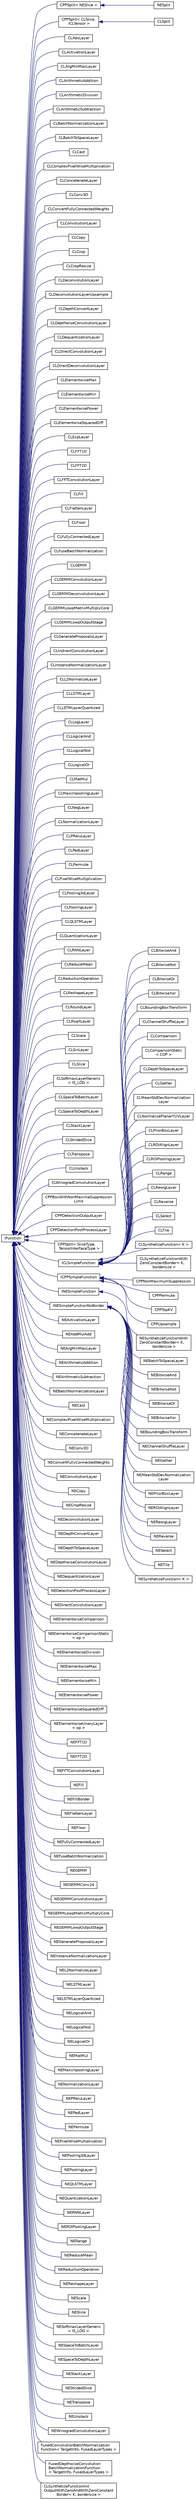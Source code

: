 digraph "Graphical Class Hierarchy"
{
 // LATEX_PDF_SIZE
  edge [fontname="Helvetica",fontsize="10",labelfontname="Helvetica",labelfontsize="10"];
  node [fontname="Helvetica",fontsize="10",shape=record];
  rankdir="LR";
  Node0 [label="IFunction",height=0.2,width=0.4,color="black", fillcolor="white", style="filled",URL="$classarm__compute_1_1_i_function.xhtml",tooltip="Base class for all functions."];
  Node0 -> Node1 [dir="back",color="midnightblue",fontsize="10",style="solid",fontname="Helvetica"];
  Node1 [label="CPPSplit\< NESlice \>",height=0.2,width=0.4,color="black", fillcolor="white", style="filled",URL="$classarm__compute_1_1_c_p_p_split.xhtml",tooltip=" "];
  Node1 -> Node2 [dir="back",color="midnightblue",fontsize="10",style="solid",fontname="Helvetica"];
  Node2 [label="NESplit",height=0.2,width=0.4,color="black", fillcolor="white", style="filled",URL="$classarm__compute_1_1_n_e_split.xhtml",tooltip="Basic function to split a tensor along a given axis."];
  Node0 -> Node3 [dir="back",color="midnightblue",fontsize="10",style="solid",fontname="Helvetica"];
  Node3 [label="CPPSplit\< CLSlice,\l ICLTensor \>",height=0.2,width=0.4,color="black", fillcolor="white", style="filled",URL="$classarm__compute_1_1_c_p_p_split.xhtml",tooltip=" "];
  Node3 -> Node4 [dir="back",color="midnightblue",fontsize="10",style="solid",fontname="Helvetica"];
  Node4 [label="CLSplit",height=0.2,width=0.4,color="black", fillcolor="white", style="filled",URL="$classarm__compute_1_1_c_l_split.xhtml",tooltip="Basic function to split a tensor along a given axis."];
  Node0 -> Node5 [dir="back",color="midnightblue",fontsize="10",style="solid",fontname="Helvetica"];
  Node5 [label="CLAbsLayer",height=0.2,width=0.4,color="black", fillcolor="white", style="filled",URL="$classarm__compute_1_1_c_l_abs_layer.xhtml",tooltip="Basic function to get the absolute value of an input tensor."];
  Node0 -> Node6 [dir="back",color="midnightblue",fontsize="10",style="solid",fontname="Helvetica"];
  Node6 [label="CLActivationLayer",height=0.2,width=0.4,color="black", fillcolor="white", style="filled",URL="$classarm__compute_1_1_c_l_activation_layer.xhtml",tooltip="Basic function to run opencl::kernels::ClActivationKernel."];
  Node0 -> Node7 [dir="back",color="midnightblue",fontsize="10",style="solid",fontname="Helvetica"];
  Node7 [label="CLArgMinMaxLayer",height=0.2,width=0.4,color="black", fillcolor="white", style="filled",URL="$classarm__compute_1_1_c_l_arg_min_max_layer.xhtml",tooltip="Function to calculate the index of the minimum or maximum values in a tensor based on an axis."];
  Node0 -> Node8 [dir="back",color="midnightblue",fontsize="10",style="solid",fontname="Helvetica"];
  Node8 [label="CLArithmeticAddition",height=0.2,width=0.4,color="black", fillcolor="white", style="filled",URL="$classarm__compute_1_1_c_l_arithmetic_addition.xhtml",tooltip="Basic function to run opencl::kernels::ClSaturatedArithmeticKernel for addition."];
  Node0 -> Node9 [dir="back",color="midnightblue",fontsize="10",style="solid",fontname="Helvetica"];
  Node9 [label="CLArithmeticDivision",height=0.2,width=0.4,color="black", fillcolor="white", style="filled",URL="$classarm__compute_1_1_c_l_arithmetic_division.xhtml",tooltip="Basic function to run opencl::kernels::ClSaturatedArithmeticKernel for division."];
  Node0 -> Node10 [dir="back",color="midnightblue",fontsize="10",style="solid",fontname="Helvetica"];
  Node10 [label="CLArithmeticSubtraction",height=0.2,width=0.4,color="black", fillcolor="white", style="filled",URL="$classarm__compute_1_1_c_l_arithmetic_subtraction.xhtml",tooltip="Basic function to run opencl::kernels::ClSaturatedArithmeticKernel for subtraction."];
  Node0 -> Node11 [dir="back",color="midnightblue",fontsize="10",style="solid",fontname="Helvetica"];
  Node11 [label="CLBatchNormalizationLayer",height=0.2,width=0.4,color="black", fillcolor="white", style="filled",URL="$classarm__compute_1_1_c_l_batch_normalization_layer.xhtml",tooltip="Basic function to run CLNormalizationLayerKernel and simulate a batch normalization layer."];
  Node0 -> Node12 [dir="back",color="midnightblue",fontsize="10",style="solid",fontname="Helvetica"];
  Node12 [label="CLBatchToSpaceLayer",height=0.2,width=0.4,color="black", fillcolor="white", style="filled",URL="$classarm__compute_1_1_c_l_batch_to_space_layer.xhtml",tooltip="Basic function to run CLBatchToSpaceLayerKernel."];
  Node0 -> Node13 [dir="back",color="midnightblue",fontsize="10",style="solid",fontname="Helvetica"];
  Node13 [label="CLCast",height=0.2,width=0.4,color="black", fillcolor="white", style="filled",URL="$classarm__compute_1_1_c_l_cast.xhtml",tooltip="Basic function to run opencl::kernels::ClCastKernel."];
  Node0 -> Node14 [dir="back",color="midnightblue",fontsize="10",style="solid",fontname="Helvetica"];
  Node14 [label="CLComplexPixelWiseMultiplication",height=0.2,width=0.4,color="black", fillcolor="white", style="filled",URL="$classarm__compute_1_1_c_l_complex_pixel_wise_multiplication.xhtml",tooltip="Basic function to run opencl::ClComplexMul."];
  Node0 -> Node15 [dir="back",color="midnightblue",fontsize="10",style="solid",fontname="Helvetica"];
  Node15 [label="CLConcatenateLayer",height=0.2,width=0.4,color="black", fillcolor="white", style="filled",URL="$classarm__compute_1_1_c_l_concatenate_layer.xhtml",tooltip="Basic function to execute concatenate tensors along a given axis."];
  Node0 -> Node16 [dir="back",color="midnightblue",fontsize="10",style="solid",fontname="Helvetica"];
  Node16 [label="CLConv3D",height=0.2,width=0.4,color="black", fillcolor="white", style="filled",URL="$classarm__compute_1_1_c_l_conv3_d.xhtml",tooltip="Basic function to compute the convolution3d layer."];
  Node0 -> Node17 [dir="back",color="midnightblue",fontsize="10",style="solid",fontname="Helvetica"];
  Node17 [label="CLConvertFullyConnectedWeights",height=0.2,width=0.4,color="black", fillcolor="white", style="filled",URL="$classarm__compute_1_1_c_l_convert_fully_connected_weights.xhtml",tooltip="Basic function to run an opencl::kernels::ClConvertFullyConnectedWeightsKernel."];
  Node0 -> Node18 [dir="back",color="midnightblue",fontsize="10",style="solid",fontname="Helvetica"];
  Node18 [label="CLConvolutionLayer",height=0.2,width=0.4,color="black", fillcolor="white", style="filled",URL="$classarm__compute_1_1_c_l_convolution_layer.xhtml",tooltip="Basic function to compute the convolution layer."];
  Node0 -> Node19 [dir="back",color="midnightblue",fontsize="10",style="solid",fontname="Helvetica"];
  Node19 [label="CLCopy",height=0.2,width=0.4,color="black", fillcolor="white", style="filled",URL="$classarm__compute_1_1_c_l_copy.xhtml",tooltip="Basic function to run opencl::kernels::ClCopyKernel."];
  Node0 -> Node20 [dir="back",color="midnightblue",fontsize="10",style="solid",fontname="Helvetica"];
  Node20 [label="CLCrop",height=0.2,width=0.4,color="black", fillcolor="white", style="filled",URL="$classarm__compute_1_1_c_l_crop.xhtml",tooltip="Basic function to run opencl::kernels::ClCropKernel."];
  Node0 -> Node21 [dir="back",color="midnightblue",fontsize="10",style="solid",fontname="Helvetica"];
  Node21 [label="CLCropResize",height=0.2,width=0.4,color="black", fillcolor="white", style="filled",URL="$classarm__compute_1_1_c_l_crop_resize.xhtml",tooltip="Function to perform cropping and resizing."];
  Node0 -> Node22 [dir="back",color="midnightblue",fontsize="10",style="solid",fontname="Helvetica"];
  Node22 [label="CLDeconvolutionLayer",height=0.2,width=0.4,color="black", fillcolor="white", style="filled",URL="$classarm__compute_1_1_c_l_deconvolution_layer.xhtml",tooltip="Basic function to compute the deconvolution layer."];
  Node0 -> Node23 [dir="back",color="midnightblue",fontsize="10",style="solid",fontname="Helvetica"];
  Node23 [label="CLDeconvolutionLayerUpsample",height=0.2,width=0.4,color="black", fillcolor="white", style="filled",URL="$classarm__compute_1_1_c_l_deconvolution_layer_upsample.xhtml",tooltip="Basic function to execute deconvolution upsample on OpenCL."];
  Node0 -> Node24 [dir="back",color="midnightblue",fontsize="10",style="solid",fontname="Helvetica"];
  Node24 [label="CLDepthConvertLayer",height=0.2,width=0.4,color="black", fillcolor="white", style="filled",URL="$classarm__compute_1_1_c_l_depth_convert_layer.xhtml",tooltip="Basic function to run opencl::kernels::ClCastKernel."];
  Node0 -> Node25 [dir="back",color="midnightblue",fontsize="10",style="solid",fontname="Helvetica"];
  Node25 [label="CLDepthwiseConvolutionLayer",height=0.2,width=0.4,color="black", fillcolor="white", style="filled",URL="$classarm__compute_1_1_c_l_depthwise_convolution_layer.xhtml",tooltip="Function to execute a depthwise convolution."];
  Node0 -> Node26 [dir="back",color="midnightblue",fontsize="10",style="solid",fontname="Helvetica"];
  Node26 [label="CLDequantizationLayer",height=0.2,width=0.4,color="black", fillcolor="white", style="filled",URL="$classarm__compute_1_1_c_l_dequantization_layer.xhtml",tooltip="Basic function to run opencl::ClDequantize that dequantizes an input tensor."];
  Node0 -> Node27 [dir="back",color="midnightblue",fontsize="10",style="solid",fontname="Helvetica"];
  Node27 [label="CLDirectConvolutionLayer",height=0.2,width=0.4,color="black", fillcolor="white", style="filled",URL="$classarm__compute_1_1_c_l_direct_convolution_layer.xhtml",tooltip="Basic function to execute direct convolution function:"];
  Node0 -> Node28 [dir="back",color="midnightblue",fontsize="10",style="solid",fontname="Helvetica"];
  Node28 [label="CLDirectDeconvolutionLayer",height=0.2,width=0.4,color="black", fillcolor="white", style="filled",URL="$classarm__compute_1_1_c_l_direct_deconvolution_layer.xhtml",tooltip="Function to run the deconvolution layer."];
  Node0 -> Node29 [dir="back",color="midnightblue",fontsize="10",style="solid",fontname="Helvetica"];
  Node29 [label="CLElementwiseMax",height=0.2,width=0.4,color="black", fillcolor="white", style="filled",URL="$classarm__compute_1_1_c_l_elementwise_max.xhtml",tooltip="Basic function to run opencl::kernels::ClArithmeticKernel for max."];
  Node0 -> Node30 [dir="back",color="midnightblue",fontsize="10",style="solid",fontname="Helvetica"];
  Node30 [label="CLElementwiseMin",height=0.2,width=0.4,color="black", fillcolor="white", style="filled",URL="$classarm__compute_1_1_c_l_elementwise_min.xhtml",tooltip="Basic function to run opencl::kernels::ClArithmeticKernel for min."];
  Node0 -> Node31 [dir="back",color="midnightblue",fontsize="10",style="solid",fontname="Helvetica"];
  Node31 [label="CLElementwisePower",height=0.2,width=0.4,color="black", fillcolor="white", style="filled",URL="$classarm__compute_1_1_c_l_elementwise_power.xhtml",tooltip="Basic function to run opencl::kernels::ClArithmeticKernel for power."];
  Node0 -> Node32 [dir="back",color="midnightblue",fontsize="10",style="solid",fontname="Helvetica"];
  Node32 [label="CLElementwiseSquaredDiff",height=0.2,width=0.4,color="black", fillcolor="white", style="filled",URL="$classarm__compute_1_1_c_l_elementwise_squared_diff.xhtml",tooltip="Basic function to run opencl::kernels::ClArithmeticKernel for squared difference."];
  Node0 -> Node33 [dir="back",color="midnightblue",fontsize="10",style="solid",fontname="Helvetica"];
  Node33 [label="CLExpLayer",height=0.2,width=0.4,color="black", fillcolor="white", style="filled",URL="$classarm__compute_1_1_c_l_exp_layer.xhtml",tooltip="Basic function to perform exponential on an input tensor."];
  Node0 -> Node34 [dir="back",color="midnightblue",fontsize="10",style="solid",fontname="Helvetica"];
  Node34 [label="CLFFT1D",height=0.2,width=0.4,color="black", fillcolor="white", style="filled",URL="$classarm__compute_1_1_c_l_f_f_t1_d.xhtml",tooltip="Basic function to execute one dimensional FFT."];
  Node0 -> Node35 [dir="back",color="midnightblue",fontsize="10",style="solid",fontname="Helvetica"];
  Node35 [label="CLFFT2D",height=0.2,width=0.4,color="black", fillcolor="white", style="filled",URL="$classarm__compute_1_1_c_l_f_f_t2_d.xhtml",tooltip="Basic function to execute two dimensional FFT."];
  Node0 -> Node36 [dir="back",color="midnightblue",fontsize="10",style="solid",fontname="Helvetica"];
  Node36 [label="CLFFTConvolutionLayer",height=0.2,width=0.4,color="black", fillcolor="white", style="filled",URL="$classarm__compute_1_1_c_l_f_f_t_convolution_layer.xhtml",tooltip="Basic function to execute FFT-based convolution on OpenCL."];
  Node0 -> Node37 [dir="back",color="midnightblue",fontsize="10",style="solid",fontname="Helvetica"];
  Node37 [label="CLFill",height=0.2,width=0.4,color="black", fillcolor="white", style="filled",URL="$classarm__compute_1_1_c_l_fill.xhtml",tooltip="Basic function to run opencl::kernels::ClFillKernel."];
  Node0 -> Node38 [dir="back",color="midnightblue",fontsize="10",style="solid",fontname="Helvetica"];
  Node38 [label="CLFlattenLayer",height=0.2,width=0.4,color="black", fillcolor="white", style="filled",URL="$classarm__compute_1_1_c_l_flatten_layer.xhtml",tooltip="Basic function to execute flatten."];
  Node0 -> Node39 [dir="back",color="midnightblue",fontsize="10",style="solid",fontname="Helvetica"];
  Node39 [label="CLFloor",height=0.2,width=0.4,color="black", fillcolor="white", style="filled",URL="$classarm__compute_1_1_c_l_floor.xhtml",tooltip="Basic function to run opencl::kernels::ClFloorKernel."];
  Node0 -> Node40 [dir="back",color="midnightblue",fontsize="10",style="solid",fontname="Helvetica"];
  Node40 [label="CLFullyConnectedLayer",height=0.2,width=0.4,color="black", fillcolor="white", style="filled",URL="$classarm__compute_1_1_c_l_fully_connected_layer.xhtml",tooltip="Basic function to compute a Fully Connected layer on OpenCL."];
  Node0 -> Node41 [dir="back",color="midnightblue",fontsize="10",style="solid",fontname="Helvetica"];
  Node41 [label="CLFuseBatchNormalization",height=0.2,width=0.4,color="black", fillcolor="white", style="filled",URL="$classarm__compute_1_1_c_l_fuse_batch_normalization.xhtml",tooltip="Basic function to fuse the batch normalization node to a preceding convolution node."];
  Node0 -> Node42 [dir="back",color="midnightblue",fontsize="10",style="solid",fontname="Helvetica"];
  Node42 [label="CLGEMM",height=0.2,width=0.4,color="black", fillcolor="white", style="filled",URL="$classarm__compute_1_1_c_l_g_e_m_m.xhtml",tooltip="Basic function to execute GEMM on OpenCL."];
  Node0 -> Node43 [dir="back",color="midnightblue",fontsize="10",style="solid",fontname="Helvetica"];
  Node43 [label="CLGEMMConvolutionLayer",height=0.2,width=0.4,color="black", fillcolor="white", style="filled",URL="$classarm__compute_1_1_c_l_g_e_m_m_convolution_layer.xhtml",tooltip="Basic function to compute the convolution layer."];
  Node0 -> Node44 [dir="back",color="midnightblue",fontsize="10",style="solid",fontname="Helvetica"];
  Node44 [label="CLGEMMDeconvolutionLayer",height=0.2,width=0.4,color="black", fillcolor="white", style="filled",URL="$classarm__compute_1_1_c_l_g_e_m_m_deconvolution_layer.xhtml",tooltip="Function to run the deconvolution layer through a call to GEMM."];
  Node0 -> Node45 [dir="back",color="midnightblue",fontsize="10",style="solid",fontname="Helvetica"];
  Node45 [label="CLGEMMLowpMatrixMultiplyCore",height=0.2,width=0.4,color="black", fillcolor="white", style="filled",URL="$classarm__compute_1_1_c_l_g_e_m_m_lowp_matrix_multiply_core.xhtml",tooltip="Basic function to execute GEMMLowpMatrixMultiplyCore on OpenCL."];
  Node0 -> Node46 [dir="back",color="midnightblue",fontsize="10",style="solid",fontname="Helvetica"];
  Node46 [label="CLGEMMLowpOutputStage",height=0.2,width=0.4,color="black", fillcolor="white", style="filled",URL="$classarm__compute_1_1_c_l_g_e_m_m_lowp_output_stage.xhtml",tooltip="Basic function to execute GEMMLowpQuantizeDown kernels on CL."];
  Node0 -> Node47 [dir="back",color="midnightblue",fontsize="10",style="solid",fontname="Helvetica"];
  Node47 [label="CLGenerateProposalsLayer",height=0.2,width=0.4,color="black", fillcolor="white", style="filled",URL="$classarm__compute_1_1_c_l_generate_proposals_layer.xhtml",tooltip="Basic function to generate proposals for a RPN (Region Proposal Network)"];
  Node0 -> Node48 [dir="back",color="midnightblue",fontsize="10",style="solid",fontname="Helvetica"];
  Node48 [label="CLIndirectConvolutionLayer",height=0.2,width=0.4,color="black", fillcolor="white", style="filled",URL="$classarm__compute_1_1_c_l_indirect_convolution_layer.xhtml",tooltip="Basic function to run the indirect convolution function."];
  Node0 -> Node49 [dir="back",color="midnightblue",fontsize="10",style="solid",fontname="Helvetica"];
  Node49 [label="CLInstanceNormalizationLayer",height=0.2,width=0.4,color="black", fillcolor="white", style="filled",URL="$classarm__compute_1_1_c_l_instance_normalization_layer.xhtml",tooltip="Basic function to perform a Instance normalization."];
  Node0 -> Node50 [dir="back",color="midnightblue",fontsize="10",style="solid",fontname="Helvetica"];
  Node50 [label="CLL2NormalizeLayer",height=0.2,width=0.4,color="black", fillcolor="white", style="filled",URL="$classarm__compute_1_1_c_l_l2_normalize_layer.xhtml",tooltip="Basic function to perform a L2 normalization on a given axis."];
  Node0 -> Node51 [dir="back",color="midnightblue",fontsize="10",style="solid",fontname="Helvetica"];
  Node51 [label="CLLSTMLayer",height=0.2,width=0.4,color="black", fillcolor="white", style="filled",URL="$classarm__compute_1_1_c_l_l_s_t_m_layer.xhtml",tooltip="This function performs a single time step in a Long Short-Term Memory (LSTM) layer."];
  Node0 -> Node52 [dir="back",color="midnightblue",fontsize="10",style="solid",fontname="Helvetica"];
  Node52 [label="CLLSTMLayerQuantized",height=0.2,width=0.4,color="black", fillcolor="white", style="filled",URL="$classarm__compute_1_1_c_l_l_s_t_m_layer_quantized.xhtml",tooltip="Basic function to run CLLSTMLayerQuantized."];
  Node0 -> Node53 [dir="back",color="midnightblue",fontsize="10",style="solid",fontname="Helvetica"];
  Node53 [label="CLLogLayer",height=0.2,width=0.4,color="black", fillcolor="white", style="filled",URL="$classarm__compute_1_1_c_l_log_layer.xhtml",tooltip="Basic function to perform elementwise log on an input tensor."];
  Node0 -> Node54 [dir="back",color="midnightblue",fontsize="10",style="solid",fontname="Helvetica"];
  Node54 [label="CLLogicalAnd",height=0.2,width=0.4,color="black", fillcolor="white", style="filled",URL="$classarm__compute_1_1_c_l_logical_and.xhtml",tooltip="Basic function to run arm_compute::opencl::kernels::ClLogicalBinaryKernel."];
  Node0 -> Node55 [dir="back",color="midnightblue",fontsize="10",style="solid",fontname="Helvetica"];
  Node55 [label="CLLogicalNot",height=0.2,width=0.4,color="black", fillcolor="white", style="filled",URL="$classarm__compute_1_1_c_l_logical_not.xhtml",tooltip="Basic function to do logical NOT operation."];
  Node0 -> Node56 [dir="back",color="midnightblue",fontsize="10",style="solid",fontname="Helvetica"];
  Node56 [label="CLLogicalOr",height=0.2,width=0.4,color="black", fillcolor="white", style="filled",URL="$classarm__compute_1_1_c_l_logical_or.xhtml",tooltip="Basic function to run arm_compute::opencl::kernels::ClLogicalBinaryKernel."];
  Node0 -> Node57 [dir="back",color="midnightblue",fontsize="10",style="solid",fontname="Helvetica"];
  Node57 [label="CLMatMul",height=0.2,width=0.4,color="black", fillcolor="white", style="filled",URL="$classarm__compute_1_1_c_l_mat_mul.xhtml",tooltip="Basic function to execute MatMul (Matrix Multiplication) on OpenCL."];
  Node0 -> Node58 [dir="back",color="midnightblue",fontsize="10",style="solid",fontname="Helvetica"];
  Node58 [label="CLMaxUnpoolingLayer",height=0.2,width=0.4,color="black", fillcolor="white", style="filled",URL="$classarm__compute_1_1_c_l_max_unpooling_layer.xhtml",tooltip="Function to perform MaxUnpooling."];
  Node0 -> Node59 [dir="back",color="midnightblue",fontsize="10",style="solid",fontname="Helvetica"];
  Node59 [label="CLNegLayer",height=0.2,width=0.4,color="black", fillcolor="white", style="filled",URL="$classarm__compute_1_1_c_l_neg_layer.xhtml",tooltip="Basic function to negate an input tensor."];
  Node0 -> Node60 [dir="back",color="midnightblue",fontsize="10",style="solid",fontname="Helvetica"];
  Node60 [label="CLNormalizationLayer",height=0.2,width=0.4,color="black", fillcolor="white", style="filled",URL="$classarm__compute_1_1_c_l_normalization_layer.xhtml",tooltip="Basic function to compute a normalization layer."];
  Node0 -> Node61 [dir="back",color="midnightblue",fontsize="10",style="solid",fontname="Helvetica"];
  Node61 [label="CLPReluLayer",height=0.2,width=0.4,color="black", fillcolor="white", style="filled",URL="$classarm__compute_1_1_c_l_p_relu_layer.xhtml",tooltip="Basic function to run opencl::kernels::ClArithmeticKernel for PRELU."];
  Node0 -> Node62 [dir="back",color="midnightblue",fontsize="10",style="solid",fontname="Helvetica"];
  Node62 [label="CLPadLayer",height=0.2,width=0.4,color="black", fillcolor="white", style="filled",URL="$classarm__compute_1_1_c_l_pad_layer.xhtml",tooltip="Basic function to pad a tensor."];
  Node0 -> Node63 [dir="back",color="midnightblue",fontsize="10",style="solid",fontname="Helvetica"];
  Node63 [label="CLPermute",height=0.2,width=0.4,color="black", fillcolor="white", style="filled",URL="$classarm__compute_1_1_c_l_permute.xhtml",tooltip="Basic function to execute an opencl::kernels::ClPermuteKernel."];
  Node0 -> Node64 [dir="back",color="midnightblue",fontsize="10",style="solid",fontname="Helvetica"];
  Node64 [label="CLPixelWiseMultiplication",height=0.2,width=0.4,color="black", fillcolor="white", style="filled",URL="$classarm__compute_1_1_c_l_pixel_wise_multiplication.xhtml",tooltip="Basic function to run opencl::ClMul."];
  Node0 -> Node65 [dir="back",color="midnightblue",fontsize="10",style="solid",fontname="Helvetica"];
  Node65 [label="CLPooling3dLayer",height=0.2,width=0.4,color="black", fillcolor="white", style="filled",URL="$classarm__compute_1_1_c_l_pooling3d_layer.xhtml",tooltip="Basic function to run opencl::ClPool3d."];
  Node0 -> Node66 [dir="back",color="midnightblue",fontsize="10",style="solid",fontname="Helvetica"];
  Node66 [label="CLPoolingLayer",height=0.2,width=0.4,color="black", fillcolor="white", style="filled",URL="$classarm__compute_1_1_c_l_pooling_layer.xhtml",tooltip="Basic function to run opencl::ClPool2d."];
  Node0 -> Node67 [dir="back",color="midnightblue",fontsize="10",style="solid",fontname="Helvetica"];
  Node67 [label="CLQLSTMLayer",height=0.2,width=0.4,color="black", fillcolor="white", style="filled",URL="$classarm__compute_1_1_c_l_q_l_s_t_m_layer.xhtml",tooltip="Basic function to run CLQLSTMLayer."];
  Node0 -> Node68 [dir="back",color="midnightblue",fontsize="10",style="solid",fontname="Helvetica"];
  Node68 [label="CLQuantizationLayer",height=0.2,width=0.4,color="black", fillcolor="white", style="filled",URL="$classarm__compute_1_1_c_l_quantization_layer.xhtml",tooltip="Basic function to simulate a quantization layer."];
  Node0 -> Node69 [dir="back",color="midnightblue",fontsize="10",style="solid",fontname="Helvetica"];
  Node69 [label="CLRNNLayer",height=0.2,width=0.4,color="black", fillcolor="white", style="filled",URL="$classarm__compute_1_1_c_l_r_n_n_layer.xhtml",tooltip="Basic function to run CLRNNLayer."];
  Node0 -> Node70 [dir="back",color="midnightblue",fontsize="10",style="solid",fontname="Helvetica"];
  Node70 [label="CLReduceMean",height=0.2,width=0.4,color="black", fillcolor="white", style="filled",URL="$classarm__compute_1_1_c_l_reduce_mean.xhtml",tooltip="Basic function to perform reduce operation."];
  Node0 -> Node71 [dir="back",color="midnightblue",fontsize="10",style="solid",fontname="Helvetica"];
  Node71 [label="CLReductionOperation",height=0.2,width=0.4,color="black", fillcolor="white", style="filled",URL="$classarm__compute_1_1_c_l_reduction_operation.xhtml",tooltip="Perform reduction operation."];
  Node0 -> Node72 [dir="back",color="midnightblue",fontsize="10",style="solid",fontname="Helvetica"];
  Node72 [label="CLReshapeLayer",height=0.2,width=0.4,color="black", fillcolor="white", style="filled",URL="$classarm__compute_1_1_c_l_reshape_layer.xhtml",tooltip="Basic function to run opencl::kernels::ClReshapeKernel."];
  Node0 -> Node73 [dir="back",color="midnightblue",fontsize="10",style="solid",fontname="Helvetica"];
  Node73 [label="CLRoundLayer",height=0.2,width=0.4,color="black", fillcolor="white", style="filled",URL="$classarm__compute_1_1_c_l_round_layer.xhtml",tooltip="Basic function to get the round (to the nearest even) value of an input tensor."];
  Node0 -> Node74 [dir="back",color="midnightblue",fontsize="10",style="solid",fontname="Helvetica"];
  Node74 [label="CLRsqrtLayer",height=0.2,width=0.4,color="black", fillcolor="white", style="filled",URL="$classarm__compute_1_1_c_l_rsqrt_layer.xhtml",tooltip="Basic function to perform inverse square root on an input tensor."];
  Node0 -> Node75 [dir="back",color="midnightblue",fontsize="10",style="solid",fontname="Helvetica"];
  Node75 [label="CLScale",height=0.2,width=0.4,color="black", fillcolor="white", style="filled",URL="$classarm__compute_1_1_c_l_scale.xhtml",tooltip="Basic function to run opencl::ClScale."];
  Node0 -> Node76 [dir="back",color="midnightblue",fontsize="10",style="solid",fontname="Helvetica"];
  Node76 [label="CLSinLayer",height=0.2,width=0.4,color="black", fillcolor="white", style="filled",URL="$classarm__compute_1_1_c_l_sin_layer.xhtml",tooltip="Basic function to calculate sine of an input tensor."];
  Node0 -> Node77 [dir="back",color="midnightblue",fontsize="10",style="solid",fontname="Helvetica"];
  Node77 [label="CLSlice",height=0.2,width=0.4,color="black", fillcolor="white", style="filled",URL="$classarm__compute_1_1_c_l_slice.xhtml",tooltip="Basic function to perform tensor slicing."];
  Node0 -> Node78 [dir="back",color="midnightblue",fontsize="10",style="solid",fontname="Helvetica"];
  Node78 [label="CLSoftmaxLayerGeneric\l\< IS_LOG \>",height=0.2,width=0.4,color="black", fillcolor="white", style="filled",URL="$classarm__compute_1_1_c_l_softmax_layer_generic.xhtml",tooltip="Basic function to compute a SoftmaxLayer."];
  Node0 -> Node79 [dir="back",color="midnightblue",fontsize="10",style="solid",fontname="Helvetica"];
  Node79 [label="CLSpaceToBatchLayer",height=0.2,width=0.4,color="black", fillcolor="white", style="filled",URL="$classarm__compute_1_1_c_l_space_to_batch_layer.xhtml",tooltip="Basic function to spatial divide a tensor."];
  Node0 -> Node80 [dir="back",color="midnightblue",fontsize="10",style="solid",fontname="Helvetica"];
  Node80 [label="CLSpaceToDepthLayer",height=0.2,width=0.4,color="black", fillcolor="white", style="filled",URL="$classarm__compute_1_1_c_l_space_to_depth_layer.xhtml",tooltip="Basic function to run CLSpaceToDepthLayerKernel."];
  Node0 -> Node81 [dir="back",color="midnightblue",fontsize="10",style="solid",fontname="Helvetica"];
  Node81 [label="CLStackLayer",height=0.2,width=0.4,color="black", fillcolor="white", style="filled",URL="$classarm__compute_1_1_c_l_stack_layer.xhtml",tooltip="Basic function to stack tensors along an axis."];
  Node0 -> Node82 [dir="back",color="midnightblue",fontsize="10",style="solid",fontname="Helvetica"];
  Node82 [label="CLStridedSlice",height=0.2,width=0.4,color="black", fillcolor="white", style="filled",URL="$classarm__compute_1_1_c_l_strided_slice.xhtml",tooltip="Basic function to run CLStridedSliceKernel."];
  Node0 -> Node83 [dir="back",color="midnightblue",fontsize="10",style="solid",fontname="Helvetica"];
  Node83 [label="CLTranspose",height=0.2,width=0.4,color="black", fillcolor="white", style="filled",URL="$classarm__compute_1_1_c_l_transpose.xhtml",tooltip="Basic function to execute an opencl::kernels::ClTransposeKernel."];
  Node0 -> Node84 [dir="back",color="midnightblue",fontsize="10",style="solid",fontname="Helvetica"];
  Node84 [label="CLUnstack",height=0.2,width=0.4,color="black", fillcolor="white", style="filled",URL="$classarm__compute_1_1_c_l_unstack.xhtml",tooltip="Basic function to unpack a rank-R tensor into rank-(R-1) tensors."];
  Node0 -> Node85 [dir="back",color="midnightblue",fontsize="10",style="solid",fontname="Helvetica"];
  Node85 [label="CLWinogradConvolutionLayer",height=0.2,width=0.4,color="black", fillcolor="white", style="filled",URL="$classarm__compute_1_1_c_l_winograd_convolution_layer.xhtml",tooltip="Basic function to execute Winograd-based convolution on OpenCL."];
  Node0 -> Node86 [dir="back",color="midnightblue",fontsize="10",style="solid",fontname="Helvetica"];
  Node86 [label="CPPBoxWithNonMaximaSuppression\lLimit",height=0.2,width=0.4,color="black", fillcolor="white", style="filled",URL="$classarm__compute_1_1_c_p_p_box_with_non_maxima_suppression_limit.xhtml",tooltip="Basic function to run CPPBoxWithNonMaximaSuppressionLimitKernel."];
  Node0 -> Node87 [dir="back",color="midnightblue",fontsize="10",style="solid",fontname="Helvetica"];
  Node87 [label="CPPDetectionOutputLayer",height=0.2,width=0.4,color="black", fillcolor="white", style="filled",URL="$classarm__compute_1_1_c_p_p_detection_output_layer.xhtml",tooltip="CPP Function to generate the detection output based on location and confidence predictions by doing n..."];
  Node0 -> Node88 [dir="back",color="midnightblue",fontsize="10",style="solid",fontname="Helvetica"];
  Node88 [label="CPPDetectionPostProcessLayer",height=0.2,width=0.4,color="black", fillcolor="white", style="filled",URL="$classarm__compute_1_1_c_p_p_detection_post_process_layer.xhtml",tooltip="CPP Function to generate the detection output based on center size encoded boxes, class prediction an..."];
  Node0 -> Node89 [dir="back",color="midnightblue",fontsize="10",style="solid",fontname="Helvetica"];
  Node89 [label="CPPSplit\< SliceType,\l TensorInterfaceType \>",height=0.2,width=0.4,color="black", fillcolor="white", style="filled",URL="$classarm__compute_1_1_c_p_p_split.xhtml",tooltip="Basic function to split a tensor along a given axis."];
  Node0 -> Node90 [dir="back",color="midnightblue",fontsize="10",style="solid",fontname="Helvetica"];
  Node90 [label="ICLSimpleFunction",height=0.2,width=0.4,color="black", fillcolor="white", style="filled",URL="$classarm__compute_1_1_i_c_l_simple_function.xhtml",tooltip="Basic interface for functions which have a single OpenCL kernel."];
  Node90 -> Node91 [dir="back",color="midnightblue",fontsize="10",style="solid",fontname="Helvetica"];
  Node91 [label="CLBitwiseAnd",height=0.2,width=0.4,color="black", fillcolor="white", style="filled",URL="$classarm__compute_1_1_c_l_bitwise_and.xhtml",tooltip="Basic function to perform bitwise AND by running CLBitwiseKernel."];
  Node90 -> Node92 [dir="back",color="midnightblue",fontsize="10",style="solid",fontname="Helvetica"];
  Node92 [label="CLBitwiseNot",height=0.2,width=0.4,color="black", fillcolor="white", style="filled",URL="$classarm__compute_1_1_c_l_bitwise_not.xhtml",tooltip="Basic function to perform bitwise NOT by running CLBitwiseKernel."];
  Node90 -> Node93 [dir="back",color="midnightblue",fontsize="10",style="solid",fontname="Helvetica"];
  Node93 [label="CLBitwiseOr",height=0.2,width=0.4,color="black", fillcolor="white", style="filled",URL="$classarm__compute_1_1_c_l_bitwise_or.xhtml",tooltip="Basic function to perform bitwise OR by running CLBitwiseKernel."];
  Node90 -> Node94 [dir="back",color="midnightblue",fontsize="10",style="solid",fontname="Helvetica"];
  Node94 [label="CLBitwiseXor",height=0.2,width=0.4,color="black", fillcolor="white", style="filled",URL="$classarm__compute_1_1_c_l_bitwise_xor.xhtml",tooltip="Basic function to perform bitwise XOR by running CLBitwiseKernel."];
  Node90 -> Node95 [dir="back",color="midnightblue",fontsize="10",style="solid",fontname="Helvetica"];
  Node95 [label="CLBoundingBoxTransform",height=0.2,width=0.4,color="black", fillcolor="white", style="filled",URL="$classarm__compute_1_1_c_l_bounding_box_transform.xhtml",tooltip="Basic function to run CLBoundingBoxTransformKernel."];
  Node90 -> Node96 [dir="back",color="midnightblue",fontsize="10",style="solid",fontname="Helvetica"];
  Node96 [label="CLChannelShuffleLayer",height=0.2,width=0.4,color="black", fillcolor="white", style="filled",URL="$classarm__compute_1_1_c_l_channel_shuffle_layer.xhtml",tooltip="Basic function to run CLChannelShuffleLayerKernel."];
  Node90 -> Node97 [dir="back",color="midnightblue",fontsize="10",style="solid",fontname="Helvetica"];
  Node97 [label="CLComparison",height=0.2,width=0.4,color="black", fillcolor="white", style="filled",URL="$classarm__compute_1_1_c_l_comparison.xhtml",tooltip="Basic function to run CLComparisonKernel."];
  Node90 -> Node98 [dir="back",color="midnightblue",fontsize="10",style="solid",fontname="Helvetica"];
  Node98 [label="CLComparisonStatic\l\< COP \>",height=0.2,width=0.4,color="black", fillcolor="white", style="filled",URL="$classarm__compute_1_1_c_l_comparison_static.xhtml",tooltip="Basic function to run CLComparisonKernel."];
  Node90 -> Node99 [dir="back",color="midnightblue",fontsize="10",style="solid",fontname="Helvetica"];
  Node99 [label="CLDepthToSpaceLayer",height=0.2,width=0.4,color="black", fillcolor="white", style="filled",URL="$classarm__compute_1_1_c_l_depth_to_space_layer.xhtml",tooltip="Basic function to run CLDepthToSpaceLayerKernel."];
  Node90 -> Node100 [dir="back",color="midnightblue",fontsize="10",style="solid",fontname="Helvetica"];
  Node100 [label="CLGather",height=0.2,width=0.4,color="black", fillcolor="white", style="filled",URL="$classarm__compute_1_1_c_l_gather.xhtml",tooltip="Basic function to run CLGatherKernel."];
  Node90 -> Node101 [dir="back",color="midnightblue",fontsize="10",style="solid",fontname="Helvetica"];
  Node101 [label="CLMeanStdDevNormalization\lLayer",height=0.2,width=0.4,color="black", fillcolor="white", style="filled",URL="$classarm__compute_1_1_c_l_mean_std_dev_normalization_layer.xhtml",tooltip="Basic function to execute mean and standard deviation normalization by calling CLMeanStdDevNormalizat..."];
  Node90 -> Node102 [dir="back",color="midnightblue",fontsize="10",style="solid",fontname="Helvetica"];
  Node102 [label="CLNormalizePlanarYUVLayer",height=0.2,width=0.4,color="black", fillcolor="white", style="filled",URL="$classarm__compute_1_1_c_l_normalize_planar_y_u_v_layer.xhtml",tooltip="Basic function to run CLNormalizePlanarYUVLayerKernel."];
  Node90 -> Node103 [dir="back",color="midnightblue",fontsize="10",style="solid",fontname="Helvetica"];
  Node103 [label="CLPriorBoxLayer",height=0.2,width=0.4,color="black", fillcolor="white", style="filled",URL="$classarm__compute_1_1_c_l_prior_box_layer.xhtml",tooltip="Basic function to run CLPriorBoxLayerKernel."];
  Node90 -> Node104 [dir="back",color="midnightblue",fontsize="10",style="solid",fontname="Helvetica"];
  Node104 [label="CLROIAlignLayer",height=0.2,width=0.4,color="black", fillcolor="white", style="filled",URL="$classarm__compute_1_1_c_l_r_o_i_align_layer.xhtml",tooltip="Basic function to run CLROIAlignLayerKernel."];
  Node90 -> Node105 [dir="back",color="midnightblue",fontsize="10",style="solid",fontname="Helvetica"];
  Node105 [label="CLROIPoolingLayer",height=0.2,width=0.4,color="black", fillcolor="white", style="filled",URL="$classarm__compute_1_1_c_l_r_o_i_pooling_layer.xhtml",tooltip="Basic function to run CLROIPoolingLayerKernel."];
  Node90 -> Node106 [dir="back",color="midnightblue",fontsize="10",style="solid",fontname="Helvetica"];
  Node106 [label="CLRange",height=0.2,width=0.4,color="black", fillcolor="white", style="filled",URL="$classarm__compute_1_1_c_l_range.xhtml",tooltip="Basic function to run CLRangeKernel."];
  Node90 -> Node107 [dir="back",color="midnightblue",fontsize="10",style="solid",fontname="Helvetica"];
  Node107 [label="CLReorgLayer",height=0.2,width=0.4,color="black", fillcolor="white", style="filled",URL="$classarm__compute_1_1_c_l_reorg_layer.xhtml",tooltip=" "];
  Node90 -> Node108 [dir="back",color="midnightblue",fontsize="10",style="solid",fontname="Helvetica"];
  Node108 [label="CLReverse",height=0.2,width=0.4,color="black", fillcolor="white", style="filled",URL="$classarm__compute_1_1_c_l_reverse.xhtml",tooltip="Basic function to run CLReverseKernel."];
  Node90 -> Node109 [dir="back",color="midnightblue",fontsize="10",style="solid",fontname="Helvetica"];
  Node109 [label="CLSelect",height=0.2,width=0.4,color="black", fillcolor="white", style="filled",URL="$classarm__compute_1_1_c_l_select.xhtml",tooltip="Basic function to run CLSelect."];
  Node90 -> Node110 [dir="back",color="midnightblue",fontsize="10",style="solid",fontname="Helvetica"];
  Node110 [label="CLTile",height=0.2,width=0.4,color="black", fillcolor="white", style="filled",URL="$classarm__compute_1_1_c_l_tile.xhtml",tooltip="Basic function to run CLTileKernel."];
  Node90 -> Node111 [dir="back",color="midnightblue",fontsize="10",style="solid",fontname="Helvetica"];
  Node111 [label="CLSynthetizeFunction\< K \>",height=0.2,width=0.4,color="black", fillcolor="white", style="filled",URL="$classarm__compute_1_1test_1_1_c_l_synthetize_function.xhtml",tooltip="This template synthetizes an ICLSimpleFunction which runs the given kernel K."];
  Node90 -> Node112 [dir="back",color="midnightblue",fontsize="10",style="solid",fontname="Helvetica"];
  Node112 [label="CLSynthetizeFunctionWith\lZeroConstantBorder\< K,\l bordersize \>",height=0.2,width=0.4,color="black", fillcolor="white", style="filled",URL="$classarm__compute_1_1test_1_1_c_l_synthetize_function_with_zero_constant_border.xhtml",tooltip="As above but this also setups a Zero border on the input tensor of the specified bordersize."];
  Node0 -> Node113 [dir="back",color="midnightblue",fontsize="10",style="solid",fontname="Helvetica"];
  Node113 [label="ICPPSimpleFunction",height=0.2,width=0.4,color="black", fillcolor="white", style="filled",URL="$classarm__compute_1_1_i_c_p_p_simple_function.xhtml",tooltip="Basic interface for functions which have a single CPP kernel."];
  Node113 -> Node114 [dir="back",color="midnightblue",fontsize="10",style="solid",fontname="Helvetica"];
  Node114 [label="CPPNonMaximumSuppression",height=0.2,width=0.4,color="black", fillcolor="white", style="filled",URL="$classarm__compute_1_1_c_p_p_non_maximum_suppression.xhtml",tooltip="CPP Function to perform non maximum suppression on the bounding boxes and scores."];
  Node113 -> Node115 [dir="back",color="midnightblue",fontsize="10",style="solid",fontname="Helvetica"];
  Node115 [label="CPPPermute",height=0.2,width=0.4,color="black", fillcolor="white", style="filled",URL="$classarm__compute_1_1_c_p_p_permute.xhtml",tooltip="Basic function to run CPPPermuteKernel."];
  Node113 -> Node116 [dir="back",color="midnightblue",fontsize="10",style="solid",fontname="Helvetica"];
  Node116 [label="CPPTopKV",height=0.2,width=0.4,color="black", fillcolor="white", style="filled",URL="$classarm__compute_1_1_c_p_p_top_k_v.xhtml",tooltip="Basic function to run CPPTopKVKernel."];
  Node113 -> Node117 [dir="back",color="midnightblue",fontsize="10",style="solid",fontname="Helvetica"];
  Node117 [label="CPPUpsample",height=0.2,width=0.4,color="black", fillcolor="white", style="filled",URL="$classarm__compute_1_1_c_p_p_upsample.xhtml",tooltip="Basic function to run CPPUpsample."];
  Node0 -> Node118 [dir="back",color="midnightblue",fontsize="10",style="solid",fontname="Helvetica"];
  Node118 [label="INESimpleFunction",height=0.2,width=0.4,color="black", fillcolor="white", style="filled",URL="$classarm__compute_1_1_i_n_e_simple_function.xhtml",tooltip="Basic interface for functions which have a single CPU kernel."];
  Node118 -> Node119 [dir="back",color="midnightblue",fontsize="10",style="solid",fontname="Helvetica"];
  Node119 [label="NESynthetizeFunctionWith\lZeroConstantBorder\< K,\l bordersize \>",height=0.2,width=0.4,color="black", fillcolor="white", style="filled",URL="$classarm__compute_1_1test_1_1_n_e_synthetize_function_with_zero_constant_border.xhtml",tooltip="As above but this also setups a Zero border on the input tensor of the specified bordersize."];
  Node0 -> Node120 [dir="back",color="midnightblue",fontsize="10",style="solid",fontname="Helvetica"];
  Node120 [label="INESimpleFunctionNoBorder",height=0.2,width=0.4,color="black", fillcolor="white", style="filled",URL="$classarm__compute_1_1_i_n_e_simple_function_no_border.xhtml",tooltip="Basic interface for functions which have a single CPU kernel and no border."];
  Node120 -> Node121 [dir="back",color="midnightblue",fontsize="10",style="solid",fontname="Helvetica"];
  Node121 [label="NEBatchToSpaceLayer",height=0.2,width=0.4,color="black", fillcolor="white", style="filled",URL="$classarm__compute_1_1_n_e_batch_to_space_layer.xhtml",tooltip="Basic function to run NEBatchToSpaceLayerKernel."];
  Node120 -> Node122 [dir="back",color="midnightblue",fontsize="10",style="solid",fontname="Helvetica"];
  Node122 [label="NEBitwiseAnd",height=0.2,width=0.4,color="black", fillcolor="white", style="filled",URL="$classarm__compute_1_1_n_e_bitwise_and.xhtml",tooltip="Basic function to run NEBitwiseAndKernel."];
  Node120 -> Node123 [dir="back",color="midnightblue",fontsize="10",style="solid",fontname="Helvetica"];
  Node123 [label="NEBitwiseNot",height=0.2,width=0.4,color="black", fillcolor="white", style="filled",URL="$classarm__compute_1_1_n_e_bitwise_not.xhtml",tooltip="Basic function to run NEBitwiseNotKernel."];
  Node120 -> Node124 [dir="back",color="midnightblue",fontsize="10",style="solid",fontname="Helvetica"];
  Node124 [label="NEBitwiseOr",height=0.2,width=0.4,color="black", fillcolor="white", style="filled",URL="$classarm__compute_1_1_n_e_bitwise_or.xhtml",tooltip="Basic function to run NEBitwiseOrKernel."];
  Node120 -> Node125 [dir="back",color="midnightblue",fontsize="10",style="solid",fontname="Helvetica"];
  Node125 [label="NEBitwiseXor",height=0.2,width=0.4,color="black", fillcolor="white", style="filled",URL="$classarm__compute_1_1_n_e_bitwise_xor.xhtml",tooltip="Basic function to run NEBitwiseXorKernel."];
  Node120 -> Node126 [dir="back",color="midnightblue",fontsize="10",style="solid",fontname="Helvetica"];
  Node126 [label="NEBoundingBoxTransform",height=0.2,width=0.4,color="black", fillcolor="white", style="filled",URL="$classarm__compute_1_1_n_e_bounding_box_transform.xhtml",tooltip="Basic function to run NEBoundingBoxTransformKernel."];
  Node120 -> Node127 [dir="back",color="midnightblue",fontsize="10",style="solid",fontname="Helvetica"];
  Node127 [label="NEChannelShuffleLayer",height=0.2,width=0.4,color="black", fillcolor="white", style="filled",URL="$classarm__compute_1_1_n_e_channel_shuffle_layer.xhtml",tooltip="Basic function to run NEChannelShuffleLayerKernel."];
  Node120 -> Node128 [dir="back",color="midnightblue",fontsize="10",style="solid",fontname="Helvetica"];
  Node128 [label="NEGather",height=0.2,width=0.4,color="black", fillcolor="white", style="filled",URL="$classarm__compute_1_1_n_e_gather.xhtml",tooltip="Basic function to run NEGatherKernel."];
  Node120 -> Node129 [dir="back",color="midnightblue",fontsize="10",style="solid",fontname="Helvetica"];
  Node129 [label="NEMeanStdDevNormalization\lLayer",height=0.2,width=0.4,color="black", fillcolor="white", style="filled",URL="$classarm__compute_1_1_n_e_mean_std_dev_normalization_layer.xhtml",tooltip="Basic function to execute mean and standard deviation normalization by calling NEMeanStdDevNormalizat..."];
  Node120 -> Node130 [dir="back",color="midnightblue",fontsize="10",style="solid",fontname="Helvetica"];
  Node130 [label="NEPriorBoxLayer",height=0.2,width=0.4,color="black", fillcolor="white", style="filled",URL="$classarm__compute_1_1_n_e_prior_box_layer.xhtml",tooltip="Basic function to run NEPriorBoxLayerKernel."];
  Node120 -> Node131 [dir="back",color="midnightblue",fontsize="10",style="solid",fontname="Helvetica"];
  Node131 [label="NEROIAlignLayer",height=0.2,width=0.4,color="black", fillcolor="white", style="filled",URL="$classarm__compute_1_1_n_e_r_o_i_align_layer.xhtml",tooltip="Basic function to run NEROIAlignLayerKernel."];
  Node120 -> Node132 [dir="back",color="midnightblue",fontsize="10",style="solid",fontname="Helvetica"];
  Node132 [label="NEReorgLayer",height=0.2,width=0.4,color="black", fillcolor="white", style="filled",URL="$classarm__compute_1_1_n_e_reorg_layer.xhtml",tooltip="Basic function to run NEReorgLayerKernel."];
  Node120 -> Node133 [dir="back",color="midnightblue",fontsize="10",style="solid",fontname="Helvetica"];
  Node133 [label="NEReverse",height=0.2,width=0.4,color="black", fillcolor="white", style="filled",URL="$classarm__compute_1_1_n_e_reverse.xhtml",tooltip="Basic function to run NEReverseKernel."];
  Node120 -> Node134 [dir="back",color="midnightblue",fontsize="10",style="solid",fontname="Helvetica"];
  Node134 [label="NESelect",height=0.2,width=0.4,color="black", fillcolor="white", style="filled",URL="$classarm__compute_1_1_n_e_select.xhtml",tooltip="Basic function to run NESelect."];
  Node120 -> Node135 [dir="back",color="midnightblue",fontsize="10",style="solid",fontname="Helvetica"];
  Node135 [label="NETile",height=0.2,width=0.4,color="black", fillcolor="white", style="filled",URL="$classarm__compute_1_1_n_e_tile.xhtml",tooltip="Basic function to run NETileKernel."];
  Node120 -> Node136 [dir="back",color="midnightblue",fontsize="10",style="solid",fontname="Helvetica"];
  Node136 [label="NESynthetizeFunction\< K \>",height=0.2,width=0.4,color="black", fillcolor="white", style="filled",URL="$classarm__compute_1_1test_1_1_n_e_synthetize_function.xhtml",tooltip="This template synthetizes an INESimpleFunction which runs the given kernel K."];
  Node0 -> Node137 [dir="back",color="midnightblue",fontsize="10",style="solid",fontname="Helvetica"];
  Node137 [label="NEActivationLayer",height=0.2,width=0.4,color="black", fillcolor="white", style="filled",URL="$classarm__compute_1_1_n_e_activation_layer.xhtml",tooltip="Basic function to run cpu::kernels::CpuActivationKernel."];
  Node0 -> Node138 [dir="back",color="midnightblue",fontsize="10",style="solid",fontname="Helvetica"];
  Node138 [label="NEAddMulAdd",height=0.2,width=0.4,color="black", fillcolor="white", style="filled",URL="$classarm__compute_1_1_n_e_add_mul_add.xhtml",tooltip="Function to compute Add+Mul+Add fused operation."];
  Node0 -> Node139 [dir="back",color="midnightblue",fontsize="10",style="solid",fontname="Helvetica"];
  Node139 [label="NEArgMinMaxLayer",height=0.2,width=0.4,color="black", fillcolor="white", style="filled",URL="$classarm__compute_1_1_n_e_arg_min_max_layer.xhtml",tooltip="Function to calculate the index of the minimum or maximum values in a tensor based on an axis."];
  Node0 -> Node140 [dir="back",color="midnightblue",fontsize="10",style="solid",fontname="Helvetica"];
  Node140 [label="NEArithmeticAddition",height=0.2,width=0.4,color="black", fillcolor="white", style="filled",URL="$classarm__compute_1_1_n_e_arithmetic_addition.xhtml",tooltip="Basic function to run cpu::kernels::CpuAddKernel."];
  Node0 -> Node141 [dir="back",color="midnightblue",fontsize="10",style="solid",fontname="Helvetica"];
  Node141 [label="NEArithmeticSubtraction",height=0.2,width=0.4,color="black", fillcolor="white", style="filled",URL="$classarm__compute_1_1_n_e_arithmetic_subtraction.xhtml",tooltip="Basic function to run cpu::kernels::CpuSubKernel."];
  Node0 -> Node142 [dir="back",color="midnightblue",fontsize="10",style="solid",fontname="Helvetica"];
  Node142 [label="NEBatchNormalizationLayer",height=0.2,width=0.4,color="black", fillcolor="white", style="filled",URL="$classarm__compute_1_1_n_e_batch_normalization_layer.xhtml",tooltip="Basic function to run NENormalizationLayerKernel and simulate a batch normalization layer."];
  Node0 -> Node143 [dir="back",color="midnightblue",fontsize="10",style="solid",fontname="Helvetica"];
  Node143 [label="NECast",height=0.2,width=0.4,color="black", fillcolor="white", style="filled",URL="$classarm__compute_1_1_n_e_cast.xhtml",tooltip="Basic function to run cpu::kernels::CpuCastKernel."];
  Node0 -> Node144 [dir="back",color="midnightblue",fontsize="10",style="solid",fontname="Helvetica"];
  Node144 [label="NEComplexPixelWiseMultiplication",height=0.2,width=0.4,color="black", fillcolor="white", style="filled",URL="$classarm__compute_1_1_n_e_complex_pixel_wise_multiplication.xhtml",tooltip="Basic function to run cpu::CpuComplexMul."];
  Node0 -> Node145 [dir="back",color="midnightblue",fontsize="10",style="solid",fontname="Helvetica"];
  Node145 [label="NEConcatenateLayer",height=0.2,width=0.4,color="black", fillcolor="white", style="filled",URL="$classarm__compute_1_1_n_e_concatenate_layer.xhtml",tooltip="Basic function to execute concatenate tensors along a given axis."];
  Node0 -> Node146 [dir="back",color="midnightblue",fontsize="10",style="solid",fontname="Helvetica"];
  Node146 [label="NEConv3D",height=0.2,width=0.4,color="black", fillcolor="white", style="filled",URL="$classarm__compute_1_1_n_e_conv3_d.xhtml",tooltip="Basic function to simulate a 3d convolution."];
  Node0 -> Node147 [dir="back",color="midnightblue",fontsize="10",style="solid",fontname="Helvetica"];
  Node147 [label="NEConvertFullyConnectedWeights",height=0.2,width=0.4,color="black", fillcolor="white", style="filled",URL="$classarm__compute_1_1_n_e_convert_fully_connected_weights.xhtml",tooltip="Basic function to run cpu::kernels::CpuConvertFullyConnectedWeightsKernel."];
  Node0 -> Node148 [dir="back",color="midnightblue",fontsize="10",style="solid",fontname="Helvetica"];
  Node148 [label="NEConvolutionLayer",height=0.2,width=0.4,color="black", fillcolor="white", style="filled",URL="$classarm__compute_1_1_n_e_convolution_layer.xhtml",tooltip="Basic function to simulate a convolution layer."];
  Node0 -> Node149 [dir="back",color="midnightblue",fontsize="10",style="solid",fontname="Helvetica"];
  Node149 [label="NECopy",height=0.2,width=0.4,color="black", fillcolor="white", style="filled",URL="$classarm__compute_1_1_n_e_copy.xhtml",tooltip="Basic function to run cpu::kernels::CpuCopyKernel."];
  Node0 -> Node150 [dir="back",color="midnightblue",fontsize="10",style="solid",fontname="Helvetica"];
  Node150 [label="NECropResize",height=0.2,width=0.4,color="black", fillcolor="white", style="filled",URL="$classarm__compute_1_1_n_e_crop_resize.xhtml",tooltip="Function to perform cropping and resizing."];
  Node0 -> Node151 [dir="back",color="midnightblue",fontsize="10",style="solid",fontname="Helvetica"];
  Node151 [label="NEDeconvolutionLayer",height=0.2,width=0.4,color="black", fillcolor="white", style="filled",URL="$classarm__compute_1_1_n_e_deconvolution_layer.xhtml",tooltip="Function to run the deconvolution layer."];
  Node0 -> Node152 [dir="back",color="midnightblue",fontsize="10",style="solid",fontname="Helvetica"];
  Node152 [label="NEDepthConvertLayer",height=0.2,width=0.4,color="black", fillcolor="white", style="filled",URL="$classarm__compute_1_1_n_e_depth_convert_layer.xhtml",tooltip="Basic function to run cpu::kernels::CpuCastKernel."];
  Node0 -> Node153 [dir="back",color="midnightblue",fontsize="10",style="solid",fontname="Helvetica"];
  Node153 [label="NEDepthToSpaceLayer",height=0.2,width=0.4,color="black", fillcolor="white", style="filled",URL="$classarm__compute_1_1_n_e_depth_to_space_layer.xhtml",tooltip="Basic function to run NEDepthToSpaceLayerKernel."];
  Node0 -> Node154 [dir="back",color="midnightblue",fontsize="10",style="solid",fontname="Helvetica"];
  Node154 [label="NEDepthwiseConvolutionLayer",height=0.2,width=0.4,color="black", fillcolor="white", style="filled",URL="$classarm__compute_1_1_n_e_depthwise_convolution_layer.xhtml",tooltip="Function to execute a depthwise convolution."];
  Node0 -> Node155 [dir="back",color="midnightblue",fontsize="10",style="solid",fontname="Helvetica"];
  Node155 [label="NEDequantizationLayer",height=0.2,width=0.4,color="black", fillcolor="white", style="filled",URL="$classarm__compute_1_1_n_e_dequantization_layer.xhtml",tooltip="Basic function to run cpu::CpuDequantize that dequantizes an input tensor."];
  Node0 -> Node156 [dir="back",color="midnightblue",fontsize="10",style="solid",fontname="Helvetica"];
  Node156 [label="NEDetectionPostProcessLayer",height=0.2,width=0.4,color="black", fillcolor="white", style="filled",URL="$classarm__compute_1_1_n_e_detection_post_process_layer.xhtml",tooltip="NE Function to generate the detection output based on center size encoded boxes, class prediction and..."];
  Node0 -> Node157 [dir="back",color="midnightblue",fontsize="10",style="solid",fontname="Helvetica"];
  Node157 [label="NEDirectConvolutionLayer",height=0.2,width=0.4,color="black", fillcolor="white", style="filled",URL="$classarm__compute_1_1_n_e_direct_convolution_layer.xhtml",tooltip="Function to run the direct convolution."];
  Node0 -> Node158 [dir="back",color="midnightblue",fontsize="10",style="solid",fontname="Helvetica"];
  Node158 [label="NEElementwiseComparison",height=0.2,width=0.4,color="black", fillcolor="white", style="filled",URL="$classarm__compute_1_1_n_e_elementwise_comparison.xhtml",tooltip="Basic function to run cpu::kernels::CpuComparisonKernel."];
  Node0 -> Node159 [dir="back",color="midnightblue",fontsize="10",style="solid",fontname="Helvetica"];
  Node159 [label="NEElementwiseComparisonStatic\l\< op \>",height=0.2,width=0.4,color="black", fillcolor="white", style="filled",URL="$classarm__compute_1_1_n_e_elementwise_comparison_static.xhtml",tooltip="Basic function to run cpu::kernels::CpuComparisonKernel."];
  Node0 -> Node160 [dir="back",color="midnightblue",fontsize="10",style="solid",fontname="Helvetica"];
  Node160 [label="NEElementwiseDivision",height=0.2,width=0.4,color="black", fillcolor="white", style="filled",URL="$classarm__compute_1_1_n_e_elementwise_division.xhtml",tooltip="Basic function to run cpu::kernels::CpuArithmeticKernel for division."];
  Node0 -> Node161 [dir="back",color="midnightblue",fontsize="10",style="solid",fontname="Helvetica"];
  Node161 [label="NEElementwiseMax",height=0.2,width=0.4,color="black", fillcolor="white", style="filled",URL="$classarm__compute_1_1_n_e_elementwise_max.xhtml",tooltip="Basic function to run cpu::kernels::CpuArithmeticKernel for max."];
  Node0 -> Node162 [dir="back",color="midnightblue",fontsize="10",style="solid",fontname="Helvetica"];
  Node162 [label="NEElementwiseMin",height=0.2,width=0.4,color="black", fillcolor="white", style="filled",URL="$classarm__compute_1_1_n_e_elementwise_min.xhtml",tooltip="Basic function to run cpu::kernels::CpuArithmeticKernel for min."];
  Node0 -> Node163 [dir="back",color="midnightblue",fontsize="10",style="solid",fontname="Helvetica"];
  Node163 [label="NEElementwisePower",height=0.2,width=0.4,color="black", fillcolor="white", style="filled",URL="$classarm__compute_1_1_n_e_elementwise_power.xhtml",tooltip="Basic function to run cpu::kernels::CpuArithmeticKernel for power."];
  Node0 -> Node164 [dir="back",color="midnightblue",fontsize="10",style="solid",fontname="Helvetica"];
  Node164 [label="NEElementwiseSquaredDiff",height=0.2,width=0.4,color="black", fillcolor="white", style="filled",URL="$classarm__compute_1_1_n_e_elementwise_squared_diff.xhtml",tooltip="Basic function to run cpu::kernels::CpuArithmeticKernel for squared difference."];
  Node0 -> Node165 [dir="back",color="midnightblue",fontsize="10",style="solid",fontname="Helvetica"];
  Node165 [label="NEElementwiseUnaryLayer\l\< op \>",height=0.2,width=0.4,color="black", fillcolor="white", style="filled",URL="$classarm__compute_1_1_n_e_elementwise_unary_layer.xhtml",tooltip="Basic function to perform unary elementwise operations."];
  Node0 -> Node166 [dir="back",color="midnightblue",fontsize="10",style="solid",fontname="Helvetica"];
  Node166 [label="NEFFT1D",height=0.2,width=0.4,color="black", fillcolor="white", style="filled",URL="$classarm__compute_1_1_n_e_f_f_t1_d.xhtml",tooltip="Basic function to execute one dimensional FFT."];
  Node0 -> Node167 [dir="back",color="midnightblue",fontsize="10",style="solid",fontname="Helvetica"];
  Node167 [label="NEFFT2D",height=0.2,width=0.4,color="black", fillcolor="white", style="filled",URL="$classarm__compute_1_1_n_e_f_f_t2_d.xhtml",tooltip="Basic function to execute two dimensional FFT."];
  Node0 -> Node168 [dir="back",color="midnightblue",fontsize="10",style="solid",fontname="Helvetica"];
  Node168 [label="NEFFTConvolutionLayer",height=0.2,width=0.4,color="black", fillcolor="white", style="filled",URL="$classarm__compute_1_1_n_e_f_f_t_convolution_layer.xhtml",tooltip="Basic function to execute FFT-based convolution on CPU."];
  Node0 -> Node169 [dir="back",color="midnightblue",fontsize="10",style="solid",fontname="Helvetica"];
  Node169 [label="NEFill",height=0.2,width=0.4,color="black", fillcolor="white", style="filled",URL="$classarm__compute_1_1_n_e_fill.xhtml",tooltip="Basic function to run cpu::kernels::CpuFillKernel."];
  Node0 -> Node170 [dir="back",color="midnightblue",fontsize="10",style="solid",fontname="Helvetica"];
  Node170 [label="NEFillBorder",height=0.2,width=0.4,color="black", fillcolor="white", style="filled",URL="$classarm__compute_1_1_n_e_fill_border.xhtml",tooltip="Basic function to run NEFillBorderKernel."];
  Node0 -> Node171 [dir="back",color="midnightblue",fontsize="10",style="solid",fontname="Helvetica"];
  Node171 [label="NEFlattenLayer",height=0.2,width=0.4,color="black", fillcolor="white", style="filled",URL="$classarm__compute_1_1_n_e_flatten_layer.xhtml",tooltip="Basic function to execute flatten layer kernel."];
  Node0 -> Node172 [dir="back",color="midnightblue",fontsize="10",style="solid",fontname="Helvetica"];
  Node172 [label="NEFloor",height=0.2,width=0.4,color="black", fillcolor="white", style="filled",URL="$classarm__compute_1_1_n_e_floor.xhtml",tooltip="Basic function to run cpu::kernels::CpuFloorKernel."];
  Node0 -> Node173 [dir="back",color="midnightblue",fontsize="10",style="solid",fontname="Helvetica"];
  Node173 [label="NEFullyConnectedLayer",height=0.2,width=0.4,color="black", fillcolor="white", style="filled",URL="$classarm__compute_1_1_n_e_fully_connected_layer.xhtml",tooltip="Basic function to compute a Fully Connected layer."];
  Node0 -> Node174 [dir="back",color="midnightblue",fontsize="10",style="solid",fontname="Helvetica"];
  Node174 [label="NEFuseBatchNormalization",height=0.2,width=0.4,color="black", fillcolor="white", style="filled",URL="$classarm__compute_1_1_n_e_fuse_batch_normalization.xhtml",tooltip="Basic function to fuse the batch normalization node to a preceding convolution node."];
  Node0 -> Node175 [dir="back",color="midnightblue",fontsize="10",style="solid",fontname="Helvetica"];
  Node175 [label="NEGEMM",height=0.2,width=0.4,color="black", fillcolor="white", style="filled",URL="$classarm__compute_1_1_n_e_g_e_m_m.xhtml",tooltip="Basic function to execute GEMM."];
  Node0 -> Node176 [dir="back",color="midnightblue",fontsize="10",style="solid",fontname="Helvetica"];
  Node176 [label="NEGEMMConv2d",height=0.2,width=0.4,color="black", fillcolor="white", style="filled",URL="$classarm__compute_1_1_n_e_g_e_m_m_conv2d.xhtml",tooltip="Basic function to compute the convolution layer."];
  Node0 -> Node177 [dir="back",color="midnightblue",fontsize="10",style="solid",fontname="Helvetica"];
  Node177 [label="NEGEMMConvolutionLayer",height=0.2,width=0.4,color="black", fillcolor="white", style="filled",URL="$classarm__compute_1_1_n_e_g_e_m_m_convolution_layer.xhtml",tooltip="Basic function to compute the convolution layer."];
  Node0 -> Node178 [dir="back",color="midnightblue",fontsize="10",style="solid",fontname="Helvetica"];
  Node178 [label="NEGEMMLowpMatrixMultiplyCore",height=0.2,width=0.4,color="black", fillcolor="white", style="filled",URL="$classarm__compute_1_1_n_e_g_e_m_m_lowp_matrix_multiply_core.xhtml",tooltip="Function to run Gemm on quantized types."];
  Node0 -> Node179 [dir="back",color="midnightblue",fontsize="10",style="solid",fontname="Helvetica"];
  Node179 [label="NEGEMMLowpOutputStage",height=0.2,width=0.4,color="black", fillcolor="white", style="filled",URL="$classarm__compute_1_1_n_e_g_e_m_m_lowp_output_stage.xhtml",tooltip="Basic function to execute GEMMLowpQuantizeDown kernels."];
  Node0 -> Node180 [dir="back",color="midnightblue",fontsize="10",style="solid",fontname="Helvetica"];
  Node180 [label="NEGenerateProposalsLayer",height=0.2,width=0.4,color="black", fillcolor="white", style="filled",URL="$classarm__compute_1_1_n_e_generate_proposals_layer.xhtml",tooltip="Basic function to generate proposals for a RPN (Region Proposal Network)"];
  Node0 -> Node181 [dir="back",color="midnightblue",fontsize="10",style="solid",fontname="Helvetica"];
  Node181 [label="NEInstanceNormalizationLayer",height=0.2,width=0.4,color="black", fillcolor="white", style="filled",URL="$classarm__compute_1_1_n_e_instance_normalization_layer.xhtml",tooltip="Basic function to perform a Instance normalization."];
  Node0 -> Node182 [dir="back",color="midnightblue",fontsize="10",style="solid",fontname="Helvetica"];
  Node182 [label="NEL2NormalizeLayer",height=0.2,width=0.4,color="black", fillcolor="white", style="filled",URL="$classarm__compute_1_1_n_e_l2_normalize_layer.xhtml",tooltip="Basic function to perform a L2 normalization on a given axis."];
  Node0 -> Node183 [dir="back",color="midnightblue",fontsize="10",style="solid",fontname="Helvetica"];
  Node183 [label="NELSTMLayer",height=0.2,width=0.4,color="black", fillcolor="white", style="filled",URL="$classarm__compute_1_1_n_e_l_s_t_m_layer.xhtml",tooltip="Basic function to run NELSTMLayer."];
  Node0 -> Node184 [dir="back",color="midnightblue",fontsize="10",style="solid",fontname="Helvetica"];
  Node184 [label="NELSTMLayerQuantized",height=0.2,width=0.4,color="black", fillcolor="white", style="filled",URL="$classarm__compute_1_1_n_e_l_s_t_m_layer_quantized.xhtml",tooltip="Basic function to run NELSTMLayerQuantized."];
  Node0 -> Node185 [dir="back",color="midnightblue",fontsize="10",style="solid",fontname="Helvetica"];
  Node185 [label="NELogicalAnd",height=0.2,width=0.4,color="black", fillcolor="white", style="filled",URL="$classarm__compute_1_1_n_e_logical_and.xhtml",tooltip="Basic function to perform logical AND."];
  Node0 -> Node186 [dir="back",color="midnightblue",fontsize="10",style="solid",fontname="Helvetica"];
  Node186 [label="NELogicalNot",height=0.2,width=0.4,color="black", fillcolor="white", style="filled",URL="$classarm__compute_1_1_n_e_logical_not.xhtml",tooltip="Basic function to perform logical NOT."];
  Node0 -> Node187 [dir="back",color="midnightblue",fontsize="10",style="solid",fontname="Helvetica"];
  Node187 [label="NELogicalOr",height=0.2,width=0.4,color="black", fillcolor="white", style="filled",URL="$classarm__compute_1_1_n_e_logical_or.xhtml",tooltip="Basic function to perform logical OR."];
  Node0 -> Node188 [dir="back",color="midnightblue",fontsize="10",style="solid",fontname="Helvetica"];
  Node188 [label="NEMatMul",height=0.2,width=0.4,color="black", fillcolor="white", style="filled",URL="$classarm__compute_1_1_n_e_mat_mul.xhtml",tooltip="Basic function to run the following operators:"];
  Node0 -> Node189 [dir="back",color="midnightblue",fontsize="10",style="solid",fontname="Helvetica"];
  Node189 [label="NEMaxUnpoolingLayer",height=0.2,width=0.4,color="black", fillcolor="white", style="filled",URL="$classarm__compute_1_1_n_e_max_unpooling_layer.xhtml",tooltip="Function to perform MaxUnpooling."];
  Node0 -> Node190 [dir="back",color="midnightblue",fontsize="10",style="solid",fontname="Helvetica"];
  Node190 [label="NENormalizationLayer",height=0.2,width=0.4,color="black", fillcolor="white", style="filled",URL="$classarm__compute_1_1_n_e_normalization_layer.xhtml",tooltip="Basic function to compute a normalization layer."];
  Node0 -> Node191 [dir="back",color="midnightblue",fontsize="10",style="solid",fontname="Helvetica"];
  Node191 [label="NEPReluLayer",height=0.2,width=0.4,color="black", fillcolor="white", style="filled",URL="$classarm__compute_1_1_n_e_p_relu_layer.xhtml",tooltip="Basic function to run cpu::kernels::CpuArithmeticKernel for PRELU."];
  Node0 -> Node192 [dir="back",color="midnightblue",fontsize="10",style="solid",fontname="Helvetica"];
  Node192 [label="NEPadLayer",height=0.2,width=0.4,color="black", fillcolor="white", style="filled",URL="$classarm__compute_1_1_n_e_pad_layer.xhtml",tooltip="Basic function to pad a tensor."];
  Node0 -> Node193 [dir="back",color="midnightblue",fontsize="10",style="solid",fontname="Helvetica"];
  Node193 [label="NEPermute",height=0.2,width=0.4,color="black", fillcolor="white", style="filled",URL="$classarm__compute_1_1_n_e_permute.xhtml",tooltip="Basic function to run cpu::kernels::CpuPermuteKernel."];
  Node0 -> Node194 [dir="back",color="midnightblue",fontsize="10",style="solid",fontname="Helvetica"];
  Node194 [label="NEPixelWiseMultiplication",height=0.2,width=0.4,color="black", fillcolor="white", style="filled",URL="$classarm__compute_1_1_n_e_pixel_wise_multiplication.xhtml",tooltip="Basic function to run cpu::CpuMul."];
  Node0 -> Node195 [dir="back",color="midnightblue",fontsize="10",style="solid",fontname="Helvetica"];
  Node195 [label="NEPooling3dLayer",height=0.2,width=0.4,color="black", fillcolor="white", style="filled",URL="$classarm__compute_1_1_n_e_pooling3d_layer.xhtml",tooltip="Basic function to simulate a pooling 3d layer with the specified pooling operation."];
  Node0 -> Node196 [dir="back",color="midnightblue",fontsize="10",style="solid",fontname="Helvetica"];
  Node196 [label="NEPoolingLayer",height=0.2,width=0.4,color="black", fillcolor="white", style="filled",URL="$classarm__compute_1_1_n_e_pooling_layer.xhtml",tooltip="Basic function to simulate a pooling layer with the specified pooling operation."];
  Node0 -> Node197 [dir="back",color="midnightblue",fontsize="10",style="solid",fontname="Helvetica"];
  Node197 [label="NEQLSTMLayer",height=0.2,width=0.4,color="black", fillcolor="white", style="filled",URL="$classarm__compute_1_1_n_e_q_l_s_t_m_layer.xhtml",tooltip="Basic function to run NEQLSTMLayer."];
  Node0 -> Node198 [dir="back",color="midnightblue",fontsize="10",style="solid",fontname="Helvetica"];
  Node198 [label="NEQuantizationLayer",height=0.2,width=0.4,color="black", fillcolor="white", style="filled",URL="$classarm__compute_1_1_n_e_quantization_layer.xhtml",tooltip="Basic function to run a quantization layer using cpu::CpuQuantize."];
  Node0 -> Node199 [dir="back",color="midnightblue",fontsize="10",style="solid",fontname="Helvetica"];
  Node199 [label="NERNNLayer",height=0.2,width=0.4,color="black", fillcolor="white", style="filled",URL="$classarm__compute_1_1_n_e_r_n_n_layer.xhtml",tooltip="Basic function to run NERNNLayer."];
  Node0 -> Node200 [dir="back",color="midnightblue",fontsize="10",style="solid",fontname="Helvetica"];
  Node200 [label="NEROIPoolingLayer",height=0.2,width=0.4,color="black", fillcolor="white", style="filled",URL="$classarm__compute_1_1_n_e_r_o_i_pooling_layer.xhtml",tooltip="Basic function to run NEROIPoolingLayerKernel."];
  Node0 -> Node201 [dir="back",color="midnightblue",fontsize="10",style="solid",fontname="Helvetica"];
  Node201 [label="NERange",height=0.2,width=0.4,color="black", fillcolor="white", style="filled",URL="$classarm__compute_1_1_n_e_range.xhtml",tooltip="Basic function to run NERangeKernel."];
  Node0 -> Node202 [dir="back",color="midnightblue",fontsize="10",style="solid",fontname="Helvetica"];
  Node202 [label="NEReduceMean",height=0.2,width=0.4,color="black", fillcolor="white", style="filled",URL="$classarm__compute_1_1_n_e_reduce_mean.xhtml",tooltip="Basic function to perform reduce operation."];
  Node0 -> Node203 [dir="back",color="midnightblue",fontsize="10",style="solid",fontname="Helvetica"];
  Node203 [label="NEReductionOperation",height=0.2,width=0.4,color="black", fillcolor="white", style="filled",URL="$classarm__compute_1_1_n_e_reduction_operation.xhtml",tooltip="Basic function to simulate a reduction operation."];
  Node0 -> Node204 [dir="back",color="midnightblue",fontsize="10",style="solid",fontname="Helvetica"];
  Node204 [label="NEReshapeLayer",height=0.2,width=0.4,color="black", fillcolor="white", style="filled",URL="$classarm__compute_1_1_n_e_reshape_layer.xhtml",tooltip="Basic function to run cpu::kernels::CpuReshapeKernel."];
  Node0 -> Node205 [dir="back",color="midnightblue",fontsize="10",style="solid",fontname="Helvetica"];
  Node205 [label="NEScale",height=0.2,width=0.4,color="black", fillcolor="white", style="filled",URL="$classarm__compute_1_1_n_e_scale.xhtml",tooltip="Basic function to compute Scale."];
  Node0 -> Node206 [dir="back",color="midnightblue",fontsize="10",style="solid",fontname="Helvetica"];
  Node206 [label="NESlice",height=0.2,width=0.4,color="black", fillcolor="white", style="filled",URL="$classarm__compute_1_1_n_e_slice.xhtml",tooltip="Basic function to perform tensor slicing."];
  Node0 -> Node207 [dir="back",color="midnightblue",fontsize="10",style="solid",fontname="Helvetica"];
  Node207 [label="NESoftmaxLayerGeneric\l\< IS_LOG \>",height=0.2,width=0.4,color="black", fillcolor="white", style="filled",URL="$classarm__compute_1_1_n_e_softmax_layer_generic.xhtml",tooltip="Basic function to compute a SoftmaxLayer and a Log SoftmaxLayer."];
  Node0 -> Node208 [dir="back",color="midnightblue",fontsize="10",style="solid",fontname="Helvetica"];
  Node208 [label="NESpaceToBatchLayer",height=0.2,width=0.4,color="black", fillcolor="white", style="filled",URL="$classarm__compute_1_1_n_e_space_to_batch_layer.xhtml",tooltip="Basic function to spatial divide a tensor."];
  Node0 -> Node209 [dir="back",color="midnightblue",fontsize="10",style="solid",fontname="Helvetica"];
  Node209 [label="NESpaceToDepthLayer",height=0.2,width=0.4,color="black", fillcolor="white", style="filled",URL="$classarm__compute_1_1_n_e_space_to_depth_layer.xhtml",tooltip="Basic function to run NESpaceToDepthLayerKernel."];
  Node0 -> Node210 [dir="back",color="midnightblue",fontsize="10",style="solid",fontname="Helvetica"];
  Node210 [label="NEStackLayer",height=0.2,width=0.4,color="black", fillcolor="white", style="filled",URL="$classarm__compute_1_1_n_e_stack_layer.xhtml",tooltip="Basic function to stack tensors along an axis."];
  Node0 -> Node211 [dir="back",color="midnightblue",fontsize="10",style="solid",fontname="Helvetica"];
  Node211 [label="NEStridedSlice",height=0.2,width=0.4,color="black", fillcolor="white", style="filled",URL="$classarm__compute_1_1_n_e_strided_slice.xhtml",tooltip="Basic function to run NEStridedSliceKernel."];
  Node0 -> Node212 [dir="back",color="midnightblue",fontsize="10",style="solid",fontname="Helvetica"];
  Node212 [label="NETranspose",height=0.2,width=0.4,color="black", fillcolor="white", style="filled",URL="$classarm__compute_1_1_n_e_transpose.xhtml",tooltip="Basic function to run cpu::kernels::CpuTransposeKernel."];
  Node0 -> Node213 [dir="back",color="midnightblue",fontsize="10",style="solid",fontname="Helvetica"];
  Node213 [label="NEUnstack",height=0.2,width=0.4,color="black", fillcolor="white", style="filled",URL="$classarm__compute_1_1_n_e_unstack.xhtml",tooltip="Basic function to unpack a rank-R tensor into rank-(R-1) tensors."];
  Node0 -> Node214 [dir="back",color="midnightblue",fontsize="10",style="solid",fontname="Helvetica"];
  Node214 [label="NEWinogradConvolutionLayer",height=0.2,width=0.4,color="black", fillcolor="white", style="filled",URL="$classarm__compute_1_1_n_e_winograd_convolution_layer.xhtml",tooltip="Basic function to simulate a convolution layer."];
  Node0 -> Node215 [dir="back",color="midnightblue",fontsize="10",style="solid",fontname="Helvetica"];
  Node215 [label="FusedConvolutionBatchNormalization\lFunction\< TargetInfo, FusedLayerTypes \>",height=0.2,width=0.4,color="black", fillcolor="white", style="filled",URL="$classarm__compute_1_1graph_1_1backends_1_1_fused_convolution_batch_normalization_function.xhtml",tooltip="Wrapper function to first apply {NE, CL}BatchNormalizationLayer on the weights and then run {NE,..."];
  Node0 -> Node216 [dir="back",color="midnightblue",fontsize="10",style="solid",fontname="Helvetica"];
  Node216 [label="FusedDepthwiseConvolution\lBatchNormalizationFunction\l\< TargetInfo, FusedLayerTypes \>",height=0.2,width=0.4,color="black", fillcolor="white", style="filled",URL="$classarm__compute_1_1graph_1_1backends_1_1_fused_depthwise_convolution_batch_normalization_function.xhtml",tooltip="Wrapper function to first apply {NE, CL}BatchNormalizationLayer on the weights and then run {NE,..."];
  Node0 -> Node217 [dir="back",color="midnightblue",fontsize="10",style="solid",fontname="Helvetica"];
  Node217 [label="CLSynthetizeFunctionInit\lOutputWithZeroAndWithZeroConstant\lBorder\< K, bordersize \>",height=0.2,width=0.4,color="black", fillcolor="white", style="filled",URL="$classarm__compute_1_1test_1_1_c_l_synthetize_function_init_output_with_zero_and_with_zero_constant_border.xhtml",tooltip="As above but this also initializes to zero the input tensor."];
}
